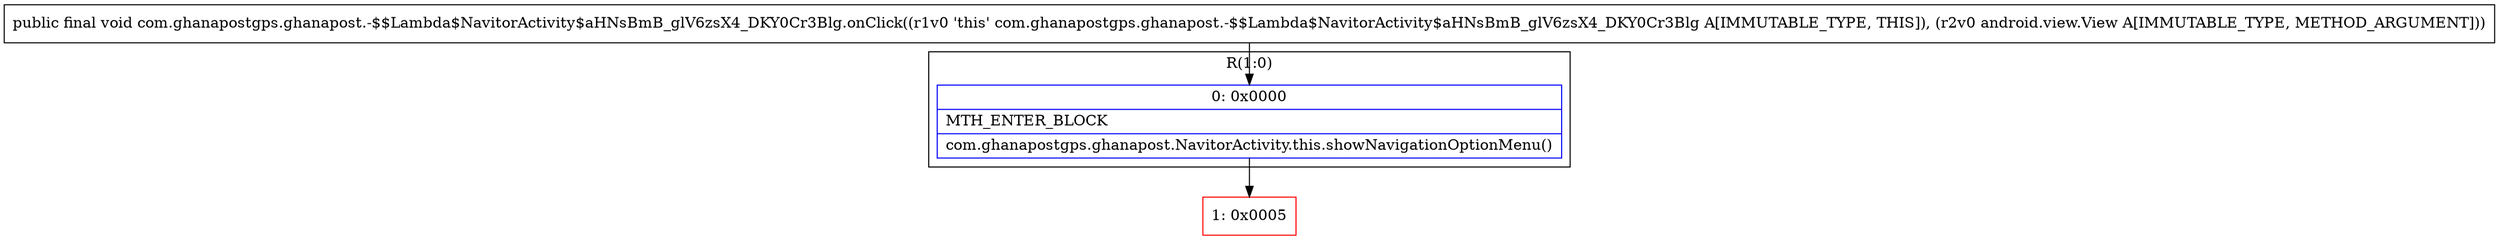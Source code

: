 digraph "CFG forcom.ghanapostgps.ghanapost.\-$$Lambda$NavitorActivity$aHNsBmB_glV6zsX4_DKY0Cr3Blg.onClick(Landroid\/view\/View;)V" {
subgraph cluster_Region_1265151971 {
label = "R(1:0)";
node [shape=record,color=blue];
Node_0 [shape=record,label="{0\:\ 0x0000|MTH_ENTER_BLOCK\l|com.ghanapostgps.ghanapost.NavitorActivity.this.showNavigationOptionMenu()\l}"];
}
Node_1 [shape=record,color=red,label="{1\:\ 0x0005}"];
MethodNode[shape=record,label="{public final void com.ghanapostgps.ghanapost.\-$$Lambda$NavitorActivity$aHNsBmB_glV6zsX4_DKY0Cr3Blg.onClick((r1v0 'this' com.ghanapostgps.ghanapost.\-$$Lambda$NavitorActivity$aHNsBmB_glV6zsX4_DKY0Cr3Blg A[IMMUTABLE_TYPE, THIS]), (r2v0 android.view.View A[IMMUTABLE_TYPE, METHOD_ARGUMENT])) }"];
MethodNode -> Node_0;
Node_0 -> Node_1;
}

